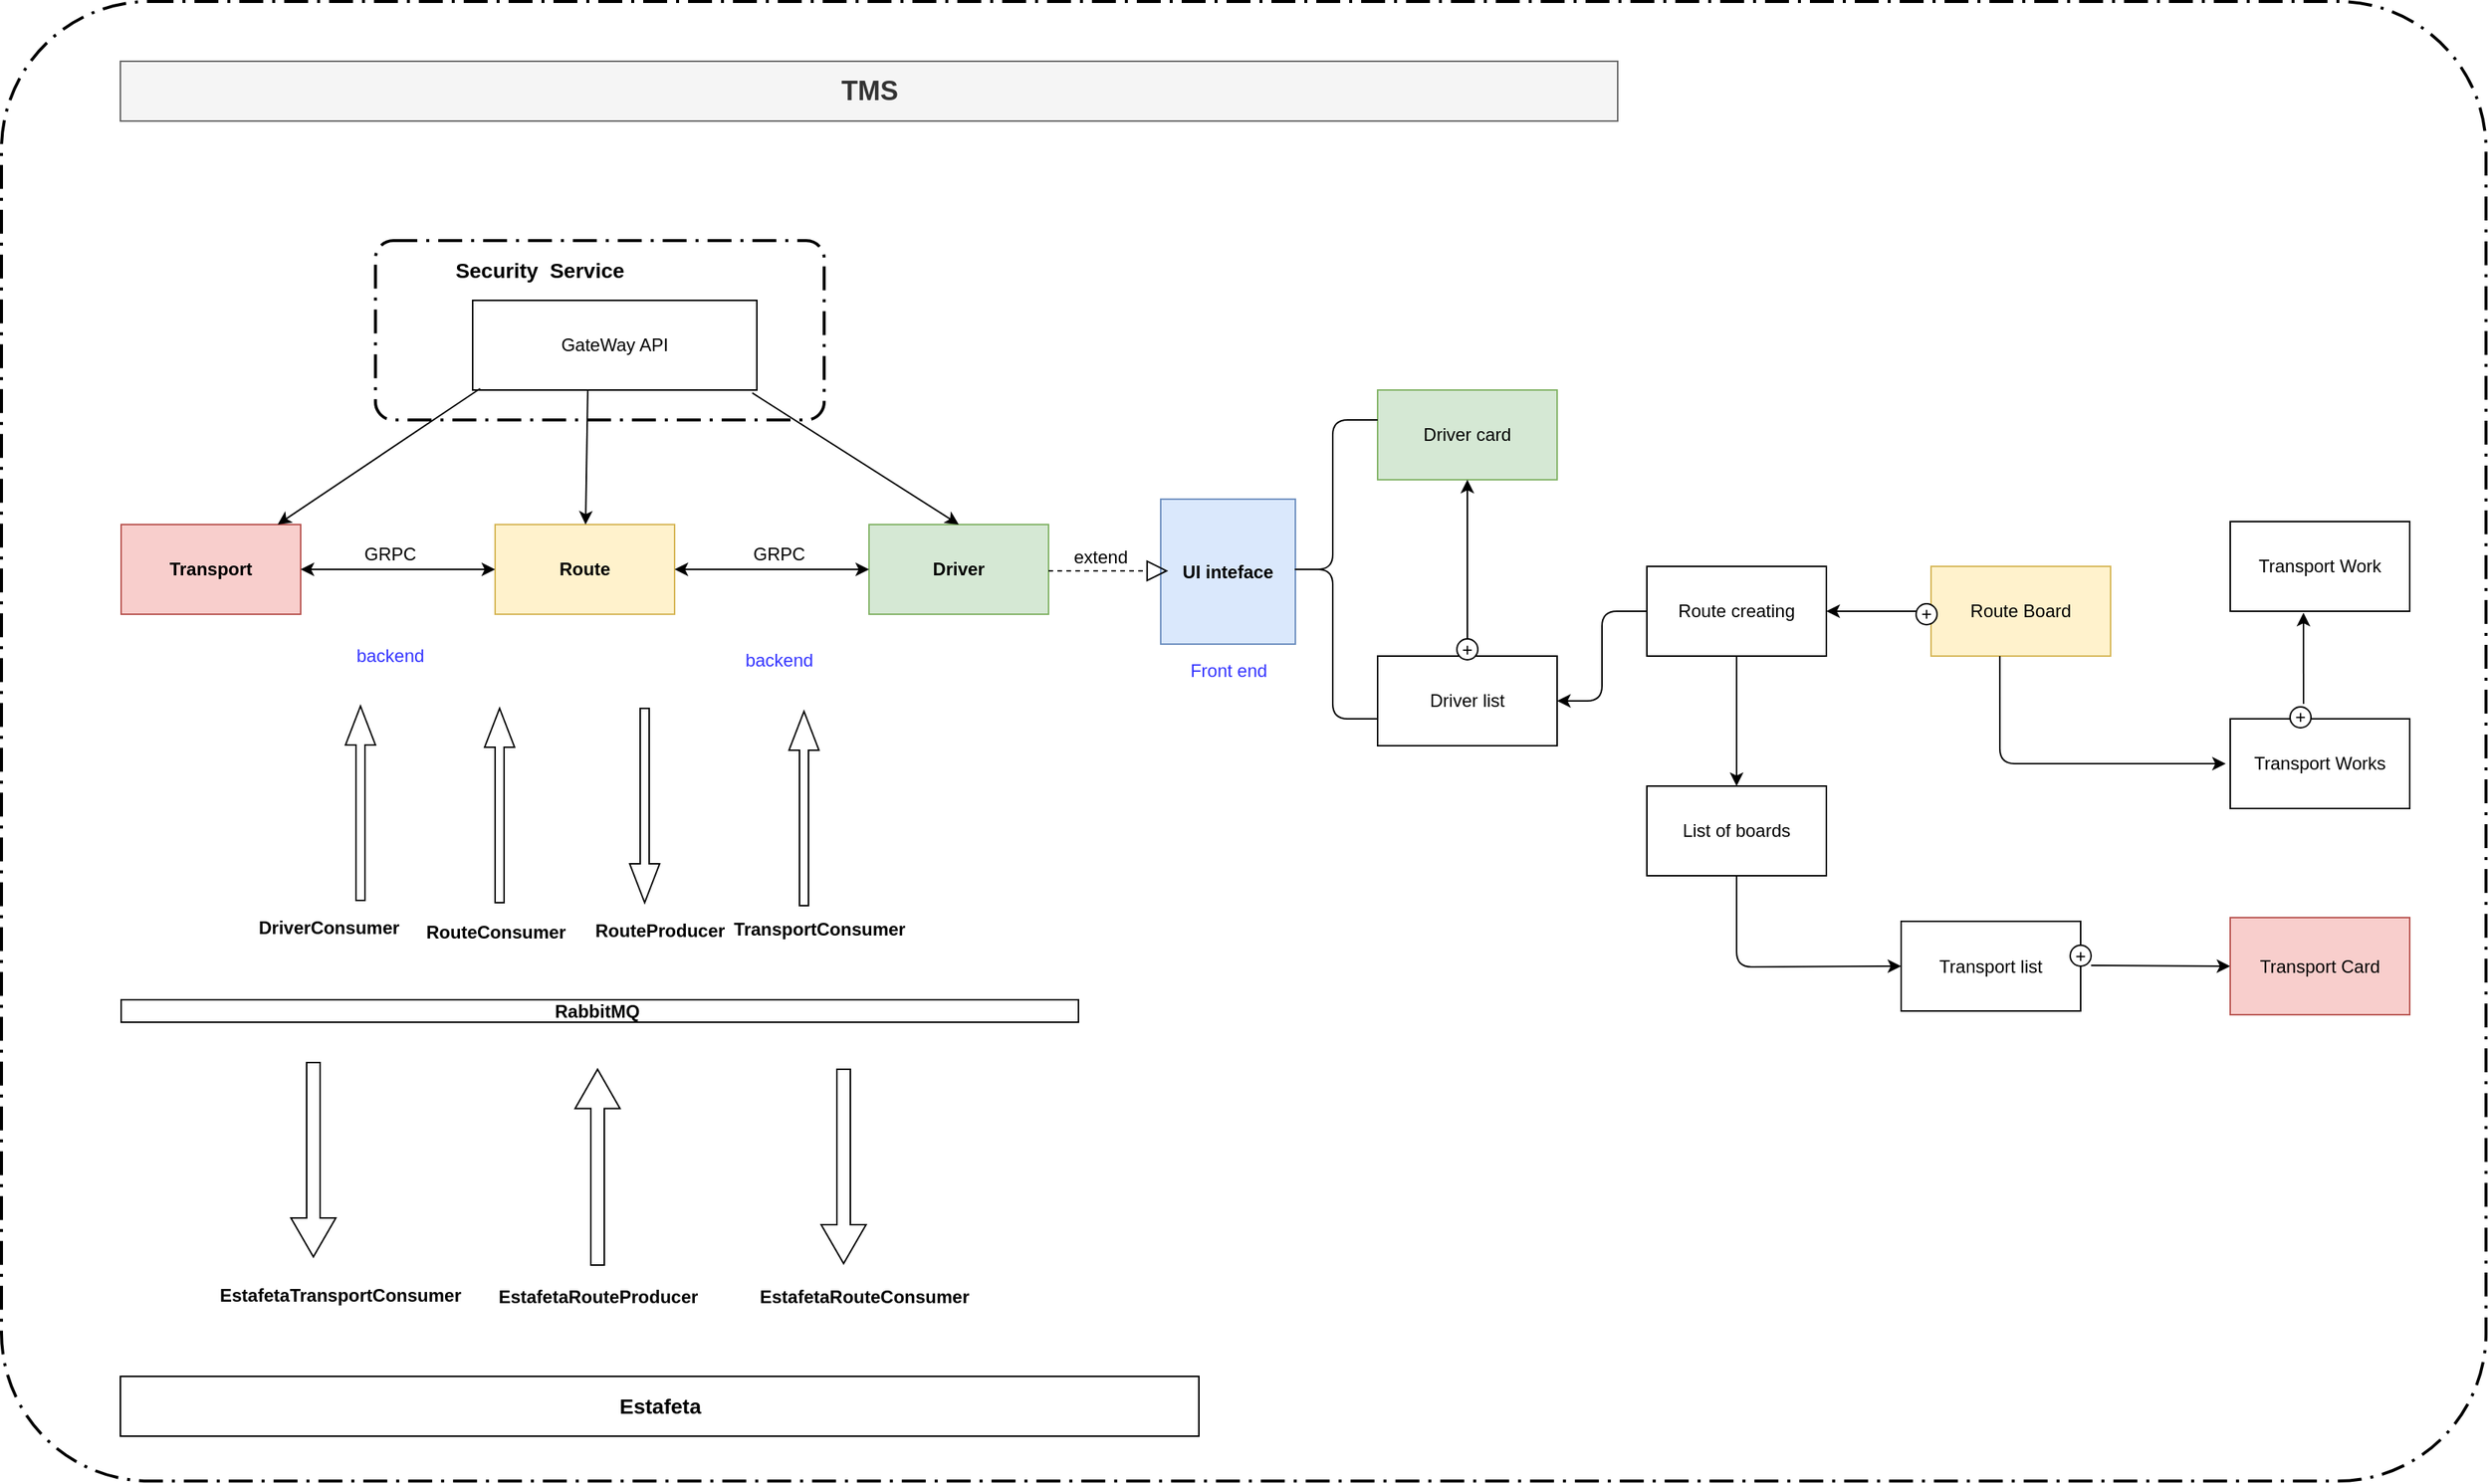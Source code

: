 <mxfile version="12.3.1" type="github" pages="1">
  <diagram name="Page-1" id="5f0bae14-7c28-e335-631c-24af17079c00">
    <mxGraphModel dx="1677" dy="1644" grid="1" gridSize="10" guides="1" tooltips="1" connect="1" arrows="1" fold="1" page="1" pageScale="1" pageWidth="1100" pageHeight="850" background="#ffffff" math="0" shadow="0">
      <root>
        <mxCell id="0"/>
        <mxCell id="1" parent="0"/>
        <mxCell id="9U_FHvRIvwocUFl6-Jfe-103" value="" style="rounded=1;arcSize=10;dashed=1;strokeColor=#000000;fillColor=none;gradientColor=none;dashPattern=8 3 1 3;strokeWidth=2;" parent="1" vertex="1">
          <mxGeometry x="120" y="-160" width="1661" height="990" as="geometry"/>
        </mxCell>
        <mxCell id="9U_FHvRIvwocUFl6-Jfe-98" value="" style="rounded=1;arcSize=10;dashed=1;strokeColor=#000000;fillColor=none;gradientColor=none;dashPattern=8 3 1 3;strokeWidth=2;" parent="1" vertex="1">
          <mxGeometry x="370" width="300" height="120" as="geometry"/>
        </mxCell>
        <mxCell id="9U_FHvRIvwocUFl6-Jfe-1" value="GateWay API" style="rounded=0;whiteSpace=wrap;html=1;" parent="1" vertex="1">
          <mxGeometry x="435" y="40" width="190" height="60" as="geometry"/>
        </mxCell>
        <mxCell id="9U_FHvRIvwocUFl6-Jfe-2" value="&lt;b&gt;Transport&lt;/b&gt;" style="rounded=0;whiteSpace=wrap;html=1;fillColor=#f8cecc;strokeColor=#b85450;" parent="1" vertex="1">
          <mxGeometry x="200" y="190" width="120" height="60" as="geometry"/>
        </mxCell>
        <mxCell id="9U_FHvRIvwocUFl6-Jfe-3" value="&lt;b&gt;Route&lt;/b&gt;" style="rounded=0;whiteSpace=wrap;html=1;fillColor=#fff2cc;strokeColor=#d6b656;" parent="1" vertex="1">
          <mxGeometry x="450" y="190" width="120" height="60" as="geometry"/>
        </mxCell>
        <mxCell id="9U_FHvRIvwocUFl6-Jfe-4" value="&lt;b&gt;Driver&lt;/b&gt;" style="rounded=0;whiteSpace=wrap;html=1;fillColor=#d5e8d4;strokeColor=#82b366;" parent="1" vertex="1">
          <mxGeometry x="700" y="190" width="120" height="60" as="geometry"/>
        </mxCell>
        <mxCell id="9U_FHvRIvwocUFl6-Jfe-5" value="" style="endArrow=classic;html=1;" parent="1" target="9U_FHvRIvwocUFl6-Jfe-2" edge="1">
          <mxGeometry width="50" height="50" relative="1" as="geometry">
            <mxPoint x="440" y="99" as="sourcePoint"/>
            <mxPoint x="190" y="80" as="targetPoint"/>
          </mxGeometry>
        </mxCell>
        <mxCell id="9U_FHvRIvwocUFl6-Jfe-6" value="" style="endArrow=classic;html=1;exitX=0.405;exitY=1;exitDx=0;exitDy=0;exitPerimeter=0;" parent="1" source="9U_FHvRIvwocUFl6-Jfe-1" target="9U_FHvRIvwocUFl6-Jfe-3" edge="1">
          <mxGeometry width="50" height="50" relative="1" as="geometry">
            <mxPoint x="630" y="160" as="sourcePoint"/>
            <mxPoint x="680" y="110" as="targetPoint"/>
          </mxGeometry>
        </mxCell>
        <mxCell id="9U_FHvRIvwocUFl6-Jfe-7" value="" style="endArrow=classic;html=1;exitX=0.984;exitY=1.033;exitDx=0;exitDy=0;entryX=0.5;entryY=0;entryDx=0;entryDy=0;exitPerimeter=0;" parent="1" source="9U_FHvRIvwocUFl6-Jfe-1" target="9U_FHvRIvwocUFl6-Jfe-4" edge="1">
          <mxGeometry width="50" height="50" relative="1" as="geometry">
            <mxPoint x="660" y="240" as="sourcePoint"/>
            <mxPoint x="710" y="190" as="targetPoint"/>
          </mxGeometry>
        </mxCell>
        <mxCell id="9U_FHvRIvwocUFl6-Jfe-8" value="&lt;b&gt;RabbitMQ&amp;nbsp;&lt;/b&gt;" style="rounded=0;whiteSpace=wrap;html=1;" parent="1" vertex="1">
          <mxGeometry x="200" y="508" width="640" height="15" as="geometry"/>
        </mxCell>
        <mxCell id="9U_FHvRIvwocUFl6-Jfe-12" value="&lt;b&gt;&lt;font style=&quot;font-size: 14px&quot;&gt;Estafeta&lt;/font&gt;&lt;/b&gt;" style="rounded=0;whiteSpace=wrap;html=1;" parent="1" vertex="1">
          <mxGeometry x="199.5" y="760" width="721" height="40" as="geometry"/>
        </mxCell>
        <mxCell id="9U_FHvRIvwocUFl6-Jfe-13" value="" style="endArrow=classic;startArrow=classic;html=1;exitX=1;exitY=0.5;exitDx=0;exitDy=0;entryX=0;entryY=0.5;entryDx=0;entryDy=0;" parent="1" source="9U_FHvRIvwocUFl6-Jfe-2" target="9U_FHvRIvwocUFl6-Jfe-3" edge="1">
          <mxGeometry width="50" height="50" relative="1" as="geometry">
            <mxPoint x="350" y="250" as="sourcePoint"/>
            <mxPoint x="450" y="220" as="targetPoint"/>
          </mxGeometry>
        </mxCell>
        <mxCell id="9U_FHvRIvwocUFl6-Jfe-14" value="GRPC" style="text;html=1;strokeColor=none;fillColor=none;align=center;verticalAlign=middle;whiteSpace=wrap;rounded=0;" parent="1" vertex="1">
          <mxGeometry x="360" y="200" width="40" height="20" as="geometry"/>
        </mxCell>
        <mxCell id="9U_FHvRIvwocUFl6-Jfe-15" value="" style="endArrow=classic;startArrow=classic;html=1;exitX=1;exitY=0.5;exitDx=0;exitDy=0;entryX=0;entryY=0.5;entryDx=0;entryDy=0;" parent="1" source="9U_FHvRIvwocUFl6-Jfe-3" target="9U_FHvRIvwocUFl6-Jfe-4" edge="1">
          <mxGeometry width="50" height="50" relative="1" as="geometry">
            <mxPoint x="630" y="270" as="sourcePoint"/>
            <mxPoint x="680" y="220" as="targetPoint"/>
          </mxGeometry>
        </mxCell>
        <mxCell id="9U_FHvRIvwocUFl6-Jfe-16" value="GRPC" style="text;html=1;strokeColor=none;fillColor=none;align=center;verticalAlign=middle;whiteSpace=wrap;rounded=0;" parent="1" vertex="1">
          <mxGeometry x="620" y="200" width="40" height="20" as="geometry"/>
        </mxCell>
        <mxCell id="9U_FHvRIvwocUFl6-Jfe-26" value="&lt;b&gt;EstafetaRouteProducer&lt;/b&gt;" style="text;html=1;strokeColor=none;fillColor=none;align=center;verticalAlign=middle;whiteSpace=wrap;rounded=0;" parent="1" vertex="1">
          <mxGeometry x="498.5" y="696.5" width="40" height="20" as="geometry"/>
        </mxCell>
        <mxCell id="9U_FHvRIvwocUFl6-Jfe-27" value="&lt;b&gt;EstafetaRouteConsumer&lt;/b&gt;" style="text;html=1;strokeColor=none;fillColor=none;align=center;verticalAlign=middle;whiteSpace=wrap;rounded=0;" parent="1" vertex="1">
          <mxGeometry x="676.5" y="696.5" width="40" height="20" as="geometry"/>
        </mxCell>
        <mxCell id="9U_FHvRIvwocUFl6-Jfe-28" value="" style="shape=singleArrow;direction=north;whiteSpace=wrap;html=1;" parent="1" vertex="1">
          <mxGeometry x="503.5" y="554.5" width="30" height="131" as="geometry"/>
        </mxCell>
        <mxCell id="9U_FHvRIvwocUFl6-Jfe-29" value="" style="shape=singleArrow;direction=south;whiteSpace=wrap;html=1;" parent="1" vertex="1">
          <mxGeometry x="668" y="554.5" width="30" height="130" as="geometry"/>
        </mxCell>
        <mxCell id="9U_FHvRIvwocUFl6-Jfe-33" value="&lt;b&gt;UI inteface&lt;/b&gt;" style="rounded=0;whiteSpace=wrap;html=1;fillColor=#dae8fc;strokeColor=#6c8ebf;" parent="1" vertex="1">
          <mxGeometry x="895" y="173" width="90" height="97" as="geometry"/>
        </mxCell>
        <mxCell id="9U_FHvRIvwocUFl6-Jfe-34" value="&lt;font color=&quot;#3333ff&quot;&gt;backend&lt;/font&gt;" style="text;html=1;strokeColor=none;fillColor=none;align=center;verticalAlign=middle;whiteSpace=wrap;rounded=0;" parent="1" vertex="1">
          <mxGeometry x="360" y="268" width="40" height="20" as="geometry"/>
        </mxCell>
        <mxCell id="9U_FHvRIvwocUFl6-Jfe-35" value="&lt;font color=&quot;#3333ff&quot;&gt;backend&lt;/font&gt;" style="text;html=1;strokeColor=none;fillColor=none;align=center;verticalAlign=middle;whiteSpace=wrap;rounded=0;" parent="1" vertex="1">
          <mxGeometry x="620" y="270.5" width="40" height="20" as="geometry"/>
        </mxCell>
        <mxCell id="9U_FHvRIvwocUFl6-Jfe-36" value="Driver card" style="rounded=0;whiteSpace=wrap;html=1;fillColor=#d5e8d4;strokeColor=#82b366;" parent="1" vertex="1">
          <mxGeometry x="1040" y="100" width="120" height="60" as="geometry"/>
        </mxCell>
        <mxCell id="9U_FHvRIvwocUFl6-Jfe-37" value="Driver list" style="rounded=0;whiteSpace=wrap;html=1;" parent="1" vertex="1">
          <mxGeometry x="1040" y="278" width="120" height="60" as="geometry"/>
        </mxCell>
        <mxCell id="9U_FHvRIvwocUFl6-Jfe-38" value="&lt;font color=&quot;#3333ff&quot;&gt;Front end&lt;/font&gt;" style="text;html=1;strokeColor=none;fillColor=none;align=center;verticalAlign=middle;whiteSpace=wrap;rounded=0;" parent="1" vertex="1">
          <mxGeometry x="887.5" y="278" width="105" height="20" as="geometry"/>
        </mxCell>
        <mxCell id="9U_FHvRIvwocUFl6-Jfe-41" value="Route creating" style="rounded=0;whiteSpace=wrap;html=1;" parent="1" vertex="1">
          <mxGeometry x="1220" y="218" width="120" height="60" as="geometry"/>
        </mxCell>
        <mxCell id="9U_FHvRIvwocUFl6-Jfe-42" value="Route Board" style="rounded=0;whiteSpace=wrap;html=1;fillColor=#fff2cc;strokeColor=#d6b656;" parent="1" vertex="1">
          <mxGeometry x="1410" y="218" width="120" height="60" as="geometry"/>
        </mxCell>
        <mxCell id="9U_FHvRIvwocUFl6-Jfe-45" value="List of boards" style="rounded=0;whiteSpace=wrap;html=1;" parent="1" vertex="1">
          <mxGeometry x="1220" y="365" width="120" height="60" as="geometry"/>
        </mxCell>
        <mxCell id="9U_FHvRIvwocUFl6-Jfe-46" value="Transport list" style="rounded=0;whiteSpace=wrap;html=1;" parent="1" vertex="1">
          <mxGeometry x="1390" y="455.5" width="120" height="60" as="geometry"/>
        </mxCell>
        <mxCell id="9U_FHvRIvwocUFl6-Jfe-47" value="" style="endArrow=classic;html=1;entryX=0;entryY=0.5;entryDx=0;entryDy=0;" parent="1" edge="1" target="9U_FHvRIvwocUFl6-Jfe-48">
          <mxGeometry width="50" height="50" relative="1" as="geometry">
            <mxPoint x="1517" y="485" as="sourcePoint"/>
            <mxPoint x="1636" y="485" as="targetPoint"/>
          </mxGeometry>
        </mxCell>
        <mxCell id="9U_FHvRIvwocUFl6-Jfe-48" value="Transport Card" style="rounded=0;whiteSpace=wrap;html=1;fillColor=#f8cecc;strokeColor=#b85450;" parent="1" vertex="1">
          <mxGeometry x="1610" y="453" width="120" height="65" as="geometry"/>
        </mxCell>
        <mxCell id="9U_FHvRIvwocUFl6-Jfe-49" value="Transport Work" style="rounded=0;whiteSpace=wrap;html=1;" parent="1" vertex="1">
          <mxGeometry x="1610" y="188" width="120" height="60" as="geometry"/>
        </mxCell>
        <mxCell id="9U_FHvRIvwocUFl6-Jfe-50" value="Transport Works" style="rounded=0;whiteSpace=wrap;html=1;" parent="1" vertex="1">
          <mxGeometry x="1610" y="320" width="120" height="60" as="geometry"/>
        </mxCell>
        <mxCell id="9U_FHvRIvwocUFl6-Jfe-54" value="+" style="ellipse;whiteSpace=wrap;html=1;aspect=fixed;" parent="1" vertex="1">
          <mxGeometry x="1650" y="312" width="14" height="14" as="geometry"/>
        </mxCell>
        <mxCell id="9U_FHvRIvwocUFl6-Jfe-55" value="" style="edgeStyle=elbowEdgeStyle;elbow=vertical;endArrow=classic;html=1;exitX=0.392;exitY=-0.017;exitDx=0;exitDy=0;exitPerimeter=0;" parent="1" source="9U_FHvRIvwocUFl6-Jfe-50" target="9U_FHvRIvwocUFl6-Jfe-54" edge="1">
          <mxGeometry width="50" height="50" relative="1" as="geometry">
            <mxPoint x="1657" y="319" as="sourcePoint"/>
            <mxPoint x="1700" y="250" as="targetPoint"/>
          </mxGeometry>
        </mxCell>
        <mxCell id="9U_FHvRIvwocUFl6-Jfe-57" value="+" style="ellipse;whiteSpace=wrap;html=1;aspect=fixed;" parent="1" vertex="1">
          <mxGeometry x="1093" y="266.5" width="14" height="14" as="geometry"/>
        </mxCell>
        <mxCell id="9U_FHvRIvwocUFl6-Jfe-59" value="" style="edgeStyle=elbowEdgeStyle;elbow=vertical;endArrow=classic;html=1;entryX=1;entryY=0.5;entryDx=0;entryDy=0;exitX=0;exitY=0.5;exitDx=0;exitDy=0;" parent="1" source="9U_FHvRIvwocUFl6-Jfe-41" target="9U_FHvRIvwocUFl6-Jfe-37" edge="1">
          <mxGeometry width="50" height="50" relative="1" as="geometry">
            <mxPoint x="1220" y="360" as="sourcePoint"/>
            <mxPoint x="1270" y="310" as="targetPoint"/>
          </mxGeometry>
        </mxCell>
        <mxCell id="9U_FHvRIvwocUFl6-Jfe-62" value="" style="edgeStyle=elbowEdgeStyle;elbow=vertical;endArrow=classic;html=1;" parent="1" source="9U_FHvRIvwocUFl6-Jfe-42" target="9U_FHvRIvwocUFl6-Jfe-41" edge="1">
          <mxGeometry width="50" height="50" relative="1" as="geometry">
            <mxPoint x="1490" y="190" as="sourcePoint"/>
            <mxPoint x="1400" y="150" as="targetPoint"/>
          </mxGeometry>
        </mxCell>
        <mxCell id="9U_FHvRIvwocUFl6-Jfe-63" value="+" style="ellipse;whiteSpace=wrap;html=1;aspect=fixed;" parent="1" vertex="1">
          <mxGeometry x="1400" y="243" width="14" height="14" as="geometry"/>
        </mxCell>
        <mxCell id="9U_FHvRIvwocUFl6-Jfe-64" value="" style="endArrow=classic;html=1;exitX=0.5;exitY=1;exitDx=0;exitDy=0;entryX=0.5;entryY=0;entryDx=0;entryDy=0;" parent="1" source="9U_FHvRIvwocUFl6-Jfe-41" target="9U_FHvRIvwocUFl6-Jfe-45" edge="1">
          <mxGeometry width="50" height="50" relative="1" as="geometry">
            <mxPoint x="1270" y="370" as="sourcePoint"/>
            <mxPoint x="1320" y="320" as="targetPoint"/>
          </mxGeometry>
        </mxCell>
        <mxCell id="9U_FHvRIvwocUFl6-Jfe-65" value="" style="endArrow=classic;html=1;exitX=0.5;exitY=1;exitDx=0;exitDy=0;entryX=0;entryY=0.5;entryDx=0;entryDy=0;" parent="1" source="9U_FHvRIvwocUFl6-Jfe-45" target="9U_FHvRIvwocUFl6-Jfe-46" edge="1">
          <mxGeometry width="50" height="50" relative="1" as="geometry">
            <mxPoint x="1210" y="500" as="sourcePoint"/>
            <mxPoint x="1390" y="486" as="targetPoint"/>
            <Array as="points">
              <mxPoint x="1280" y="486"/>
            </Array>
          </mxGeometry>
        </mxCell>
        <mxCell id="9U_FHvRIvwocUFl6-Jfe-67" value="" style="endArrow=classic;html=1;exitX=0.383;exitY=1;exitDx=0;exitDy=0;exitPerimeter=0;" parent="1" source="9U_FHvRIvwocUFl6-Jfe-42" edge="1">
          <mxGeometry width="50" height="50" relative="1" as="geometry">
            <mxPoint x="1420" y="350" as="sourcePoint"/>
            <mxPoint x="1607" y="350" as="targetPoint"/>
            <Array as="points">
              <mxPoint x="1456" y="350"/>
            </Array>
          </mxGeometry>
        </mxCell>
        <mxCell id="9U_FHvRIvwocUFl6-Jfe-68" value="" style="endArrow=classic;html=1;exitX=0.5;exitY=0;exitDx=0;exitDy=0;" parent="1" source="9U_FHvRIvwocUFl6-Jfe-57" target="9U_FHvRIvwocUFl6-Jfe-36" edge="1">
          <mxGeometry width="50" height="50" relative="1" as="geometry">
            <mxPoint x="1100" y="260" as="sourcePoint"/>
            <mxPoint x="1130" y="220" as="targetPoint"/>
          </mxGeometry>
        </mxCell>
        <mxCell id="9U_FHvRIvwocUFl6-Jfe-70" value="+" style="ellipse;whiteSpace=wrap;html=1;aspect=fixed;" parent="1" vertex="1">
          <mxGeometry x="1503" y="471.5" width="14" height="14" as="geometry"/>
        </mxCell>
        <mxCell id="9U_FHvRIvwocUFl6-Jfe-74" value="" style="endArrow=classic;html=1;entryX=0.408;entryY=1.017;entryDx=0;entryDy=0;entryPerimeter=0;" parent="1" target="9U_FHvRIvwocUFl6-Jfe-49" edge="1">
          <mxGeometry width="50" height="50" relative="1" as="geometry">
            <mxPoint x="1659" y="310" as="sourcePoint"/>
            <mxPoint x="1660" y="250" as="targetPoint"/>
          </mxGeometry>
        </mxCell>
        <mxCell id="9U_FHvRIvwocUFl6-Jfe-76" value="" style="shape=curlyBracket;whiteSpace=wrap;html=1;rounded=1;" parent="1" vertex="1">
          <mxGeometry x="980" y="120" width="60" height="200" as="geometry"/>
        </mxCell>
        <mxCell id="9U_FHvRIvwocUFl6-Jfe-79" value="&lt;font style=&quot;font-size: 18px&quot;&gt;&lt;b&gt;TMS&lt;/b&gt;&lt;/font&gt;" style="rounded=0;whiteSpace=wrap;html=1;fillColor=#f5f5f5;strokeColor=#666666;fontColor=#333333;" parent="1" vertex="1">
          <mxGeometry x="199.5" y="-120" width="1001" height="40" as="geometry"/>
        </mxCell>
        <mxCell id="9U_FHvRIvwocUFl6-Jfe-81" value="" style="endArrow=block;dashed=1;endFill=0;endSize=12;html=1;" parent="1" edge="1">
          <mxGeometry width="160" relative="1" as="geometry">
            <mxPoint x="820" y="221" as="sourcePoint"/>
            <mxPoint x="900" y="221" as="targetPoint"/>
          </mxGeometry>
        </mxCell>
        <mxCell id="9U_FHvRIvwocUFl6-Jfe-82" value="extend" style="text;html=1;strokeColor=none;fillColor=none;align=center;verticalAlign=middle;whiteSpace=wrap;rounded=0;" parent="1" vertex="1">
          <mxGeometry x="835" y="201.5" width="40" height="20" as="geometry"/>
        </mxCell>
        <mxCell id="9U_FHvRIvwocUFl6-Jfe-88" value="&lt;b&gt;TransportConsumer&lt;/b&gt;" style="text;html=1;strokeColor=none;fillColor=none;align=center;verticalAlign=middle;whiteSpace=wrap;rounded=0;" parent="1" vertex="1">
          <mxGeometry x="616.5" y="451" width="100" height="20" as="geometry"/>
        </mxCell>
        <mxCell id="9U_FHvRIvwocUFl6-Jfe-91" value="&lt;b&gt;RouteProducer&lt;/b&gt;" style="text;html=1;" parent="1" vertex="1">
          <mxGeometry x="515" y="447.5" width="110" height="30" as="geometry"/>
        </mxCell>
        <mxCell id="9U_FHvRIvwocUFl6-Jfe-92" value="&lt;b&gt;RouteConsumer&lt;/b&gt;" style="text;html=1;" parent="1" vertex="1">
          <mxGeometry x="401.5" y="448.5" width="110" height="30" as="geometry"/>
        </mxCell>
        <mxCell id="9U_FHvRIvwocUFl6-Jfe-93" value="" style="shape=singleArrow;direction=north;whiteSpace=wrap;html=1;" parent="1" vertex="1">
          <mxGeometry x="443" y="313" width="20" height="130" as="geometry"/>
        </mxCell>
        <mxCell id="9U_FHvRIvwocUFl6-Jfe-94" value="" style="shape=singleArrow;direction=south;whiteSpace=wrap;html=1;" parent="1" vertex="1">
          <mxGeometry x="540" y="313" width="20" height="130" as="geometry"/>
        </mxCell>
        <mxCell id="9U_FHvRIvwocUFl6-Jfe-97" value="&lt;b&gt;EstafetaTransportConsumer&lt;/b&gt;" style="text;html=1;" parent="1" vertex="1">
          <mxGeometry x="263.5" y="691.5" width="110" height="30" as="geometry"/>
        </mxCell>
        <mxCell id="9U_FHvRIvwocUFl6-Jfe-99" value="&lt;b&gt;&lt;font style=&quot;font-size: 14px&quot;&gt;Security&amp;nbsp; Service&lt;/font&gt;&lt;/b&gt;" style="text;html=1;strokeColor=none;fillColor=none;align=center;verticalAlign=middle;whiteSpace=wrap;rounded=0;" parent="1" vertex="1">
          <mxGeometry x="410" y="10" width="140" height="20" as="geometry"/>
        </mxCell>
        <mxCell id="EuK43S3NXK1mafAbLH0_-3" value="" style="shape=singleArrow;direction=south;whiteSpace=wrap;html=1;" parent="1" vertex="1">
          <mxGeometry x="313.5" y="550" width="30" height="130" as="geometry"/>
        </mxCell>
        <mxCell id="EuK43S3NXK1mafAbLH0_-5" value="" style="shape=singleArrow;direction=north;whiteSpace=wrap;html=1;" parent="1" vertex="1">
          <mxGeometry x="350" y="311.5" width="20" height="130" as="geometry"/>
        </mxCell>
        <mxCell id="EuK43S3NXK1mafAbLH0_-6" value="&lt;b&gt;DriverConsumer&lt;/b&gt;" style="text;html=1;" parent="1" vertex="1">
          <mxGeometry x="290" y="446" width="110" height="30" as="geometry"/>
        </mxCell>
        <mxCell id="EuK43S3NXK1mafAbLH0_-7" value="" style="shape=singleArrow;direction=north;whiteSpace=wrap;html=1;" parent="1" vertex="1">
          <mxGeometry x="646.5" y="315" width="20" height="130" as="geometry"/>
        </mxCell>
      </root>
    </mxGraphModel>
  </diagram>
</mxfile>
